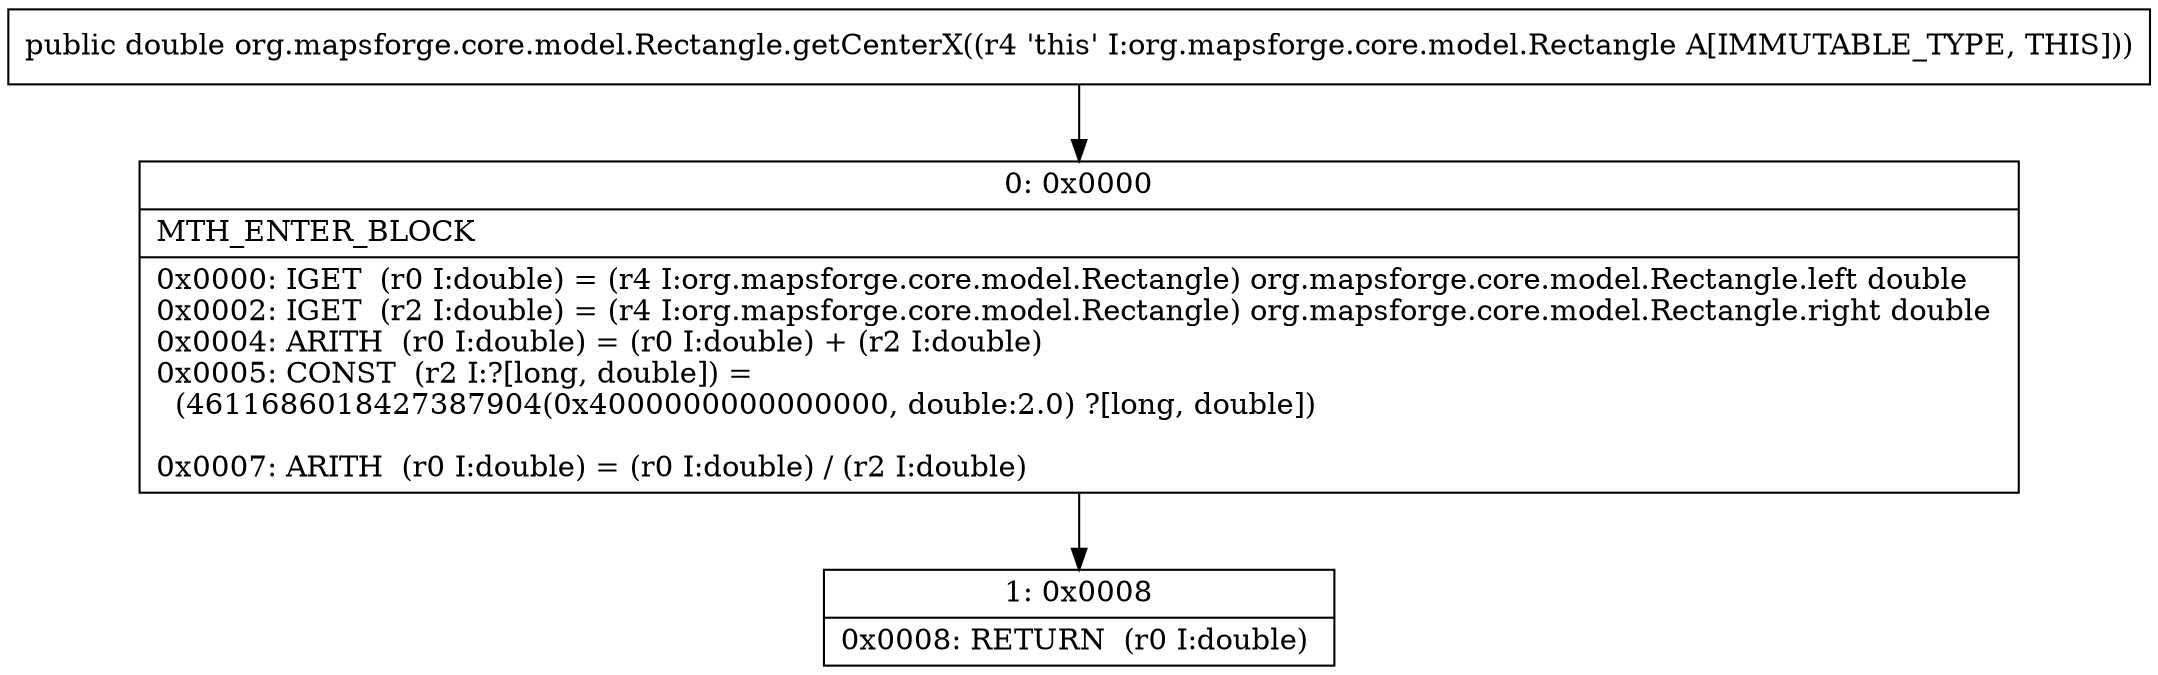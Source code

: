 digraph "CFG fororg.mapsforge.core.model.Rectangle.getCenterX()D" {
Node_0 [shape=record,label="{0\:\ 0x0000|MTH_ENTER_BLOCK\l|0x0000: IGET  (r0 I:double) = (r4 I:org.mapsforge.core.model.Rectangle) org.mapsforge.core.model.Rectangle.left double \l0x0002: IGET  (r2 I:double) = (r4 I:org.mapsforge.core.model.Rectangle) org.mapsforge.core.model.Rectangle.right double \l0x0004: ARITH  (r0 I:double) = (r0 I:double) + (r2 I:double) \l0x0005: CONST  (r2 I:?[long, double]) = \l  (4611686018427387904(0x4000000000000000, double:2.0) ?[long, double])\l \l0x0007: ARITH  (r0 I:double) = (r0 I:double) \/ (r2 I:double) \l}"];
Node_1 [shape=record,label="{1\:\ 0x0008|0x0008: RETURN  (r0 I:double) \l}"];
MethodNode[shape=record,label="{public double org.mapsforge.core.model.Rectangle.getCenterX((r4 'this' I:org.mapsforge.core.model.Rectangle A[IMMUTABLE_TYPE, THIS])) }"];
MethodNode -> Node_0;
Node_0 -> Node_1;
}


